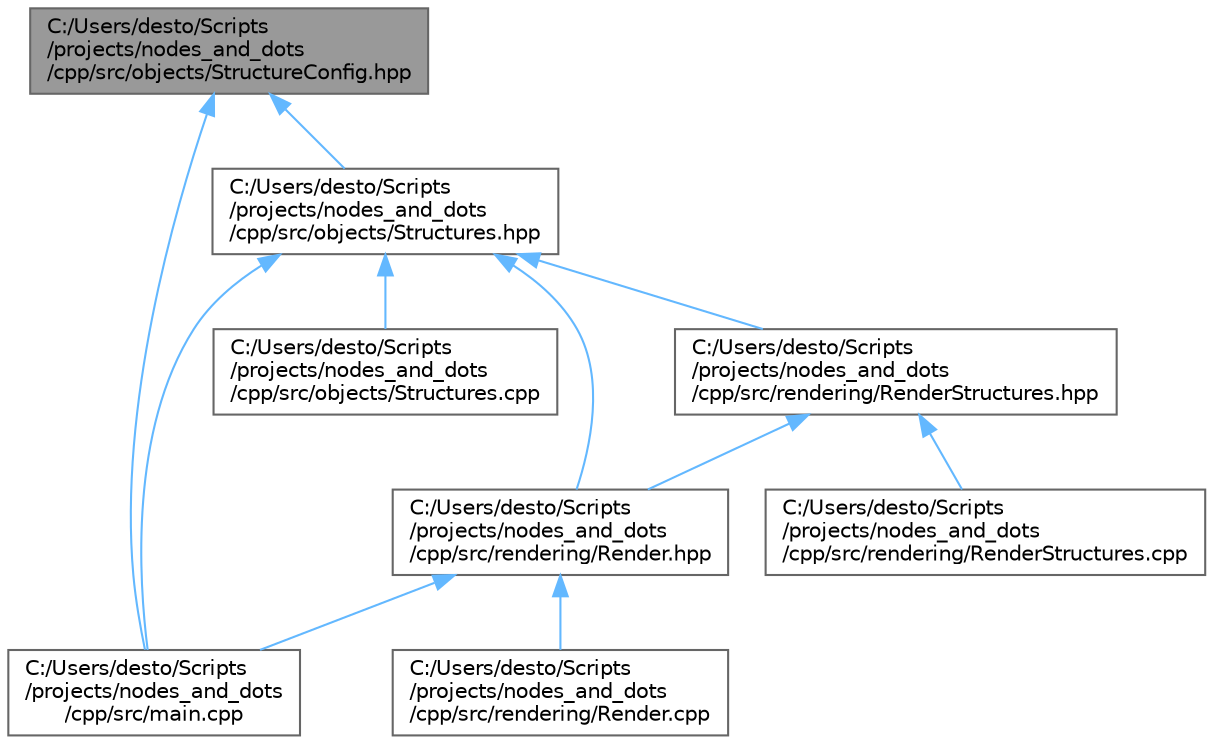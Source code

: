digraph "C:/Users/desto/Scripts/projects/nodes_and_dots/cpp/src/objects/StructureConfig.hpp"
{
 // LATEX_PDF_SIZE
  bgcolor="transparent";
  edge [fontname=Helvetica,fontsize=10,labelfontname=Helvetica,labelfontsize=10];
  node [fontname=Helvetica,fontsize=10,shape=box,height=0.2,width=0.4];
  Node1 [id="Node000001",label="C:/Users/desto/Scripts\l/projects/nodes_and_dots\l/cpp/src/objects/StructureConfig.hpp",height=0.2,width=0.4,color="gray40", fillcolor="grey60", style="filled", fontcolor="black",tooltip=" "];
  Node1 -> Node2 [id="edge1_Node000001_Node000002",dir="back",color="steelblue1",style="solid",tooltip=" "];
  Node2 [id="Node000002",label="C:/Users/desto/Scripts\l/projects/nodes_and_dots\l/cpp/src/main.cpp",height=0.2,width=0.4,color="grey40", fillcolor="white", style="filled",URL="$main_8cpp.html",tooltip=" "];
  Node1 -> Node3 [id="edge2_Node000001_Node000003",dir="back",color="steelblue1",style="solid",tooltip=" "];
  Node3 [id="Node000003",label="C:/Users/desto/Scripts\l/projects/nodes_and_dots\l/cpp/src/objects/Structures.hpp",height=0.2,width=0.4,color="grey40", fillcolor="white", style="filled",URL="$_structures_8hpp.html",tooltip=" "];
  Node3 -> Node2 [id="edge3_Node000003_Node000002",dir="back",color="steelblue1",style="solid",tooltip=" "];
  Node3 -> Node4 [id="edge4_Node000003_Node000004",dir="back",color="steelblue1",style="solid",tooltip=" "];
  Node4 [id="Node000004",label="C:/Users/desto/Scripts\l/projects/nodes_and_dots\l/cpp/src/objects/Structures.cpp",height=0.2,width=0.4,color="grey40", fillcolor="white", style="filled",URL="$_structures_8cpp.html",tooltip=" "];
  Node3 -> Node5 [id="edge5_Node000003_Node000005",dir="back",color="steelblue1",style="solid",tooltip=" "];
  Node5 [id="Node000005",label="C:/Users/desto/Scripts\l/projects/nodes_and_dots\l/cpp/src/rendering/Render.hpp",height=0.2,width=0.4,color="grey40", fillcolor="white", style="filled",URL="$_render_8hpp.html",tooltip=" "];
  Node5 -> Node2 [id="edge6_Node000005_Node000002",dir="back",color="steelblue1",style="solid",tooltip=" "];
  Node5 -> Node6 [id="edge7_Node000005_Node000006",dir="back",color="steelblue1",style="solid",tooltip=" "];
  Node6 [id="Node000006",label="C:/Users/desto/Scripts\l/projects/nodes_and_dots\l/cpp/src/rendering/Render.cpp",height=0.2,width=0.4,color="grey40", fillcolor="white", style="filled",URL="$_render_8cpp.html",tooltip=" "];
  Node3 -> Node7 [id="edge8_Node000003_Node000007",dir="back",color="steelblue1",style="solid",tooltip=" "];
  Node7 [id="Node000007",label="C:/Users/desto/Scripts\l/projects/nodes_and_dots\l/cpp/src/rendering/RenderStructures.hpp",height=0.2,width=0.4,color="grey40", fillcolor="white", style="filled",URL="$_render_structures_8hpp.html",tooltip=" "];
  Node7 -> Node5 [id="edge9_Node000007_Node000005",dir="back",color="steelblue1",style="solid",tooltip=" "];
  Node7 -> Node8 [id="edge10_Node000007_Node000008",dir="back",color="steelblue1",style="solid",tooltip=" "];
  Node8 [id="Node000008",label="C:/Users/desto/Scripts\l/projects/nodes_and_dots\l/cpp/src/rendering/RenderStructures.cpp",height=0.2,width=0.4,color="grey40", fillcolor="white", style="filled",URL="$_render_structures_8cpp.html",tooltip=" "];
}

